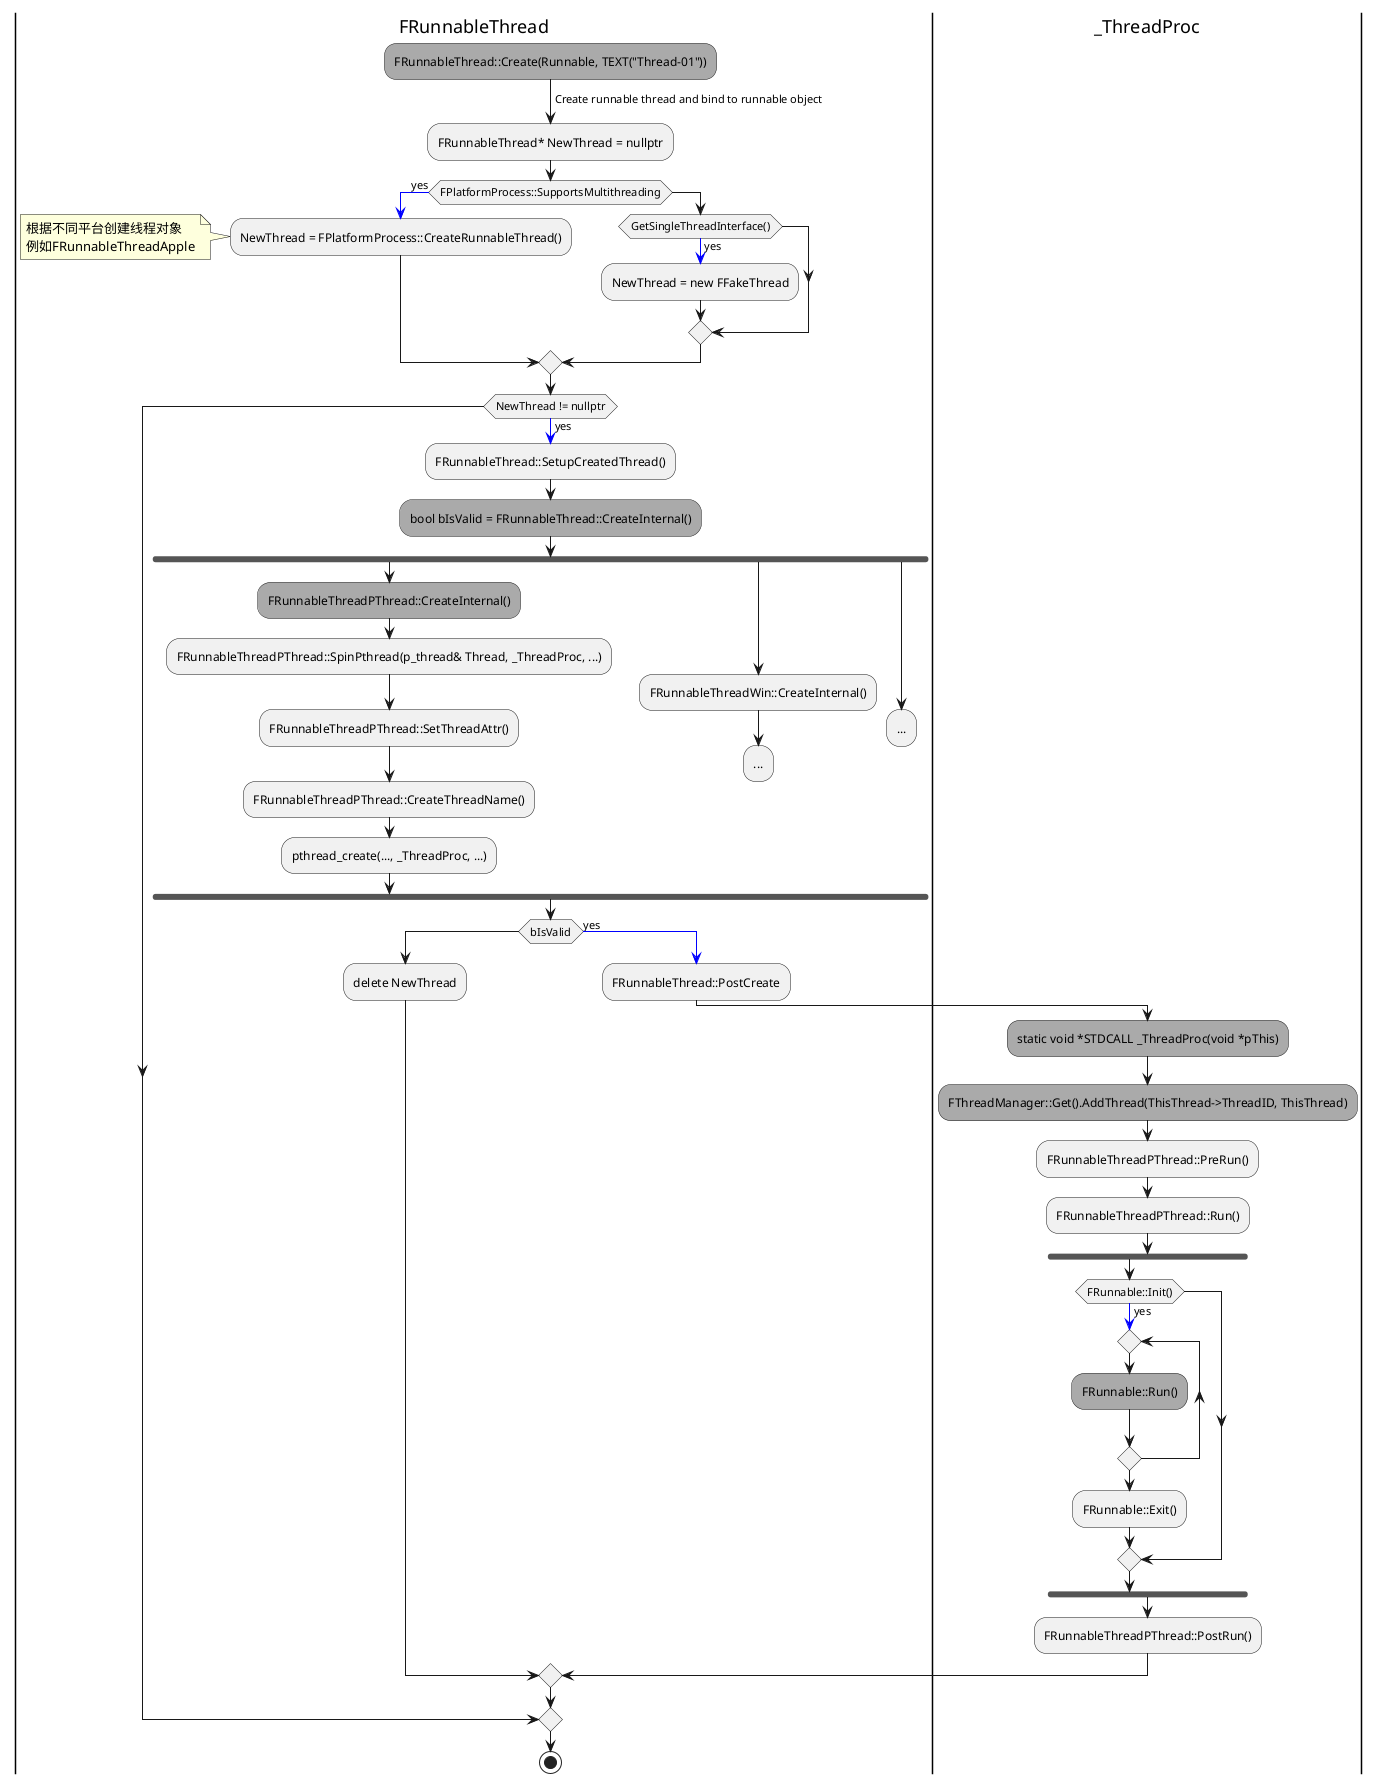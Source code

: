 @startuml
|FRunnableThread|

#AAAAAA:FRunnableThread::Create(Runnable, TEXT("Thread-01"));
-> Create runnable thread and bind to runnable object;

:FRunnableThread* NewThread = nullptr;

if (FPlatformProcess::SupportsMultithreading) then
  -[#blue]-> yes;
  :NewThread = FPlatformProcess::CreateRunnableThread();

  note left
    根据不同平台创建线程对象
    例如FRunnableThreadApple
  end note

else
    if (GetSingleThreadInterface()) then
        -[#blue]-> yes;
        :NewThread = new FFakeThread;
    endif
endif

if (NewThread != nullptr) then
    -[#blue]-> yes;
    :FRunnableThread::SetupCreatedThread();

    #AAAAAA:bool bIsValid = FRunnableThread::CreateInternal();

    fork
       #AAAAAA:FRunnableThreadPThread::CreateInternal();
       :FRunnableThreadPThread::SpinPthread(p_thread& Thread, _ThreadProc, ...);
       :FRunnableThreadPThread::SetThreadAttr();
       :FRunnableThreadPThread::CreateThreadName();
       :pthread_create(..., _ThreadProc, ...);
     fork again
       :FRunnableThreadWin::CreateInternal();
       :...;
       detach
     fork again
       :...;
       detach
     endfork

    if (bIsValid) then
        :delete NewThread;
    else
        -[#blue]-> yes;
        :FRunnableThread::PostCreate;

        |_ThreadProc|
        #AAAAAA:static void *STDCALL _ThreadProc(void *pThis);

        #AAAAAA:FThreadManager::Get().AddThread(ThisThread->ThreadID, ThisThread);
        :FRunnableThreadPThread::PreRun();
        :FRunnableThreadPThread::Run();
            fork
                if (FRunnable::Init()) then
                    -[#blue]-> yes;
                    repeat
                        #AAAAAA:FRunnable::Run();
                    repeatwhile

                    :FRunnable::Exit();
                else
                endif
     endfork
        :FRunnableThreadPThread::PostRun();
        |FRunnableThread|
    endif
endif

stop

@enduml